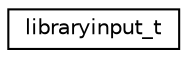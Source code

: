 digraph "Graphical Class Hierarchy"
{
  edge [fontname="Helvetica",fontsize="10",labelfontname="Helvetica",labelfontsize="10"];
  node [fontname="Helvetica",fontsize="10",shape=record];
  rankdir="LR";
  Node1 [label="libraryinput_t",height=0.2,width=0.4,color="black", fillcolor="white", style="filled",URL="$structlibraryinput__t.html",tooltip="Library input. "];
}

